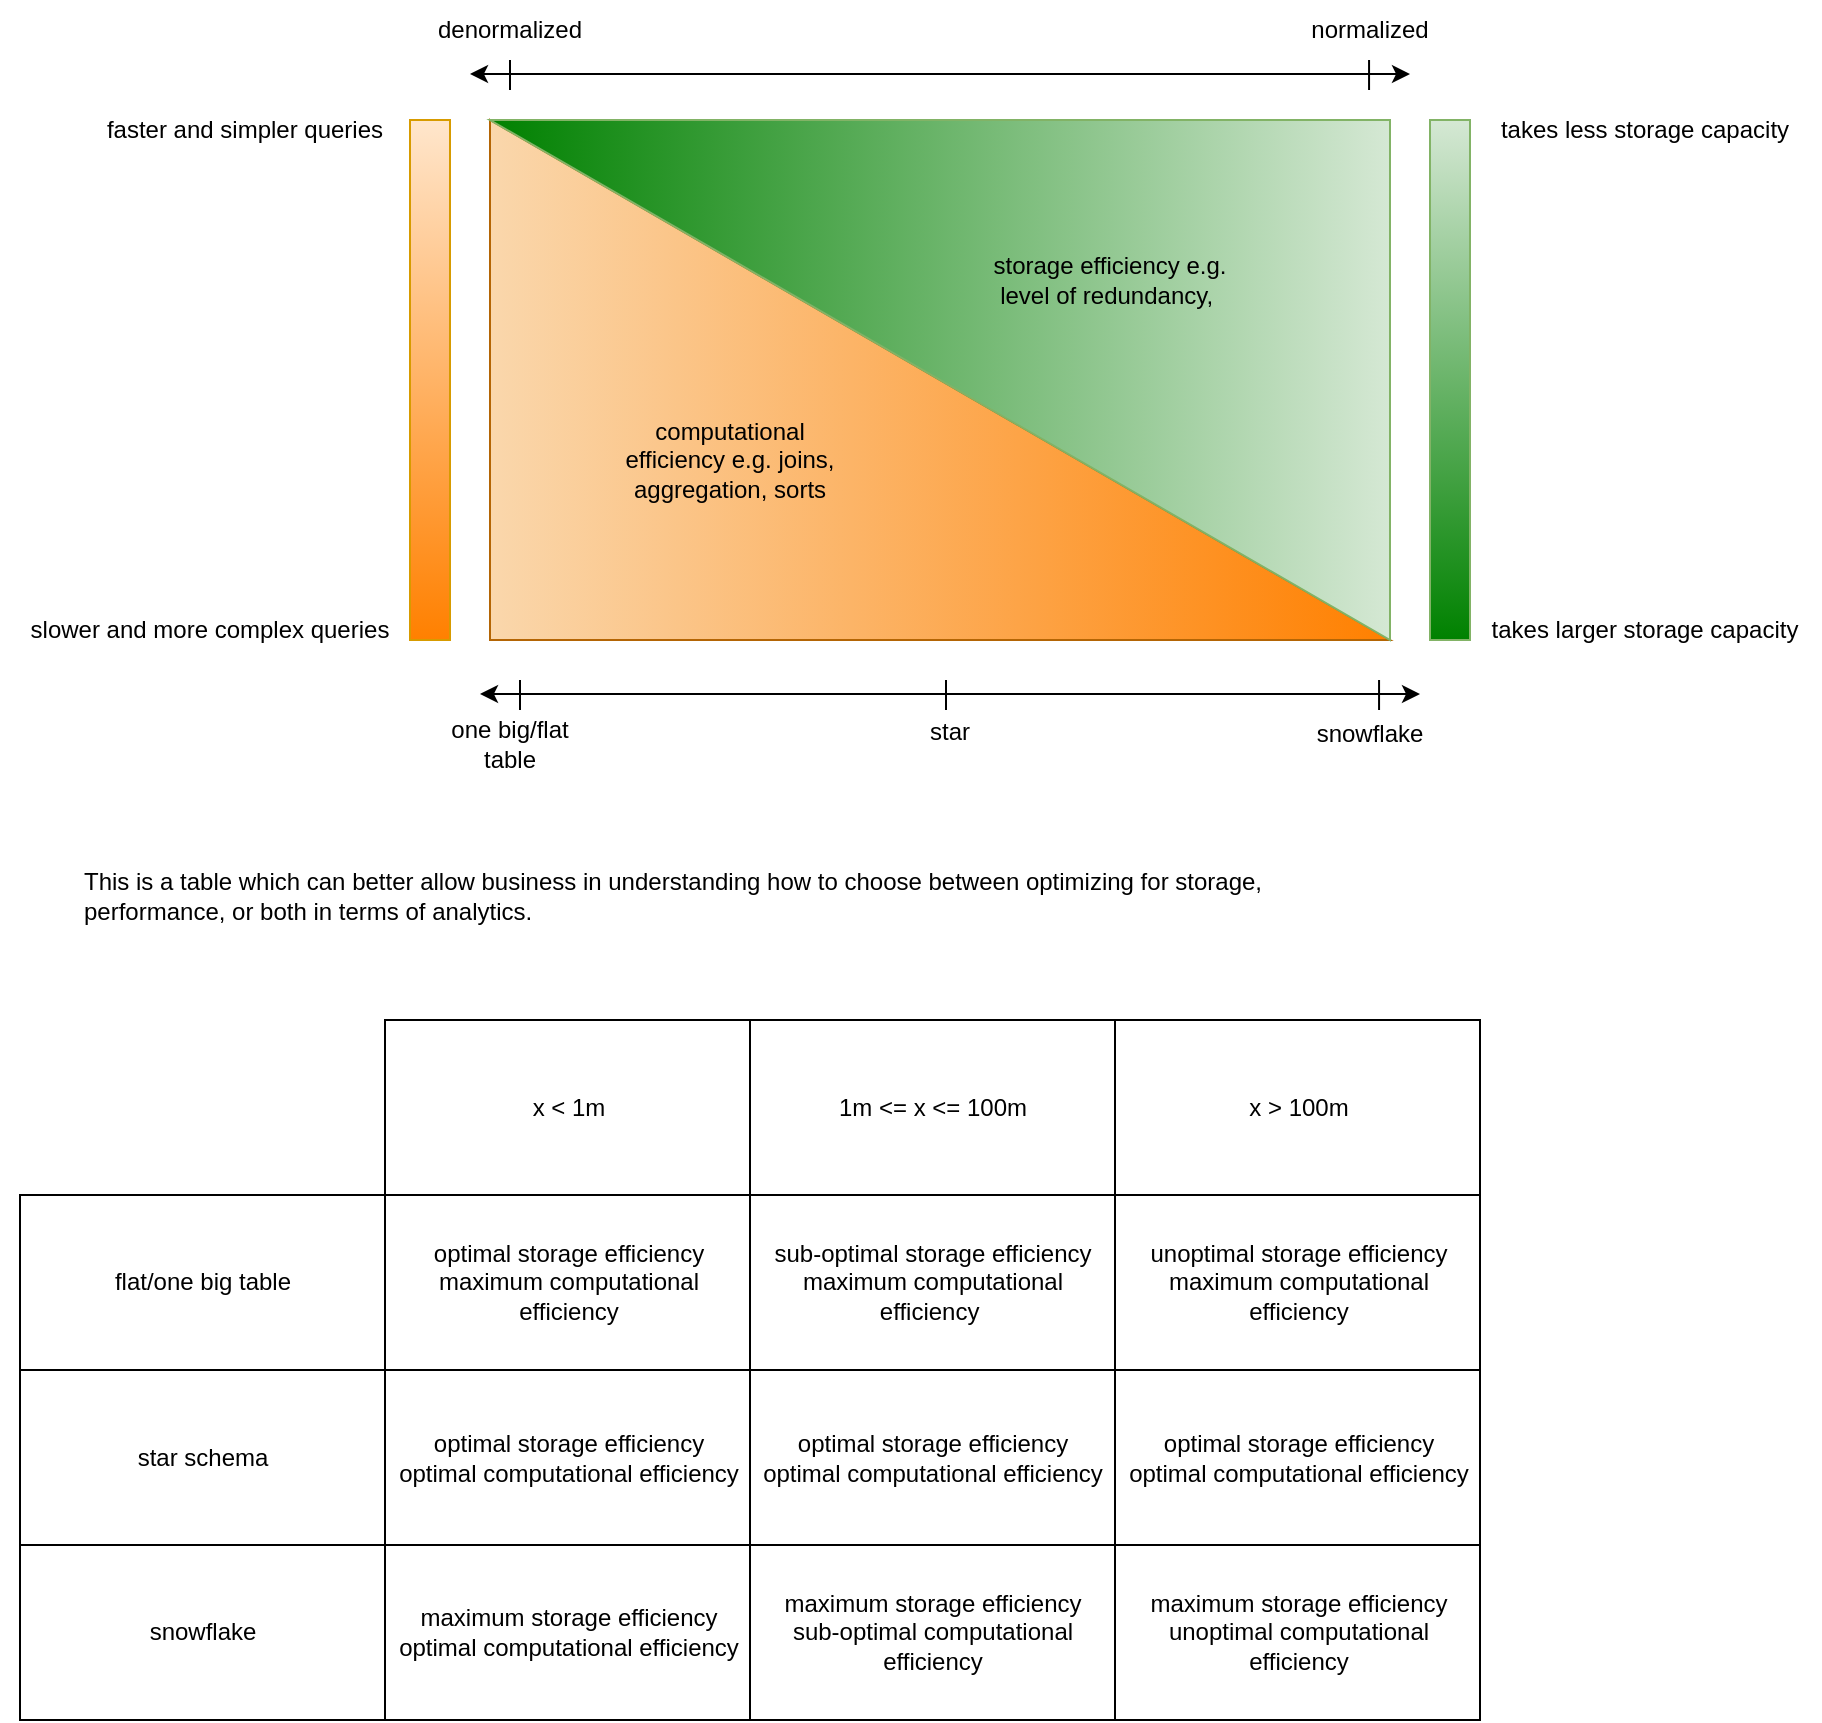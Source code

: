 <mxfile version="28.2.7">
  <diagram name="Page-1" id="xd23shvON2OgnjN9HKNj">
    <mxGraphModel dx="2063" dy="604" grid="1" gridSize="10" guides="1" tooltips="1" connect="1" arrows="1" fold="1" page="1" pageScale="1" pageWidth="850" pageHeight="1100" math="0" shadow="0">
      <root>
        <mxCell id="0" />
        <mxCell id="1" parent="0" />
        <mxCell id="7iOogVnf-w18_ywHyBui-8" value="" style="group" parent="1" vertex="1" connectable="0">
          <mxGeometry x="-135" y="140" width="450" height="260" as="geometry" />
        </mxCell>
        <mxCell id="7iOogVnf-w18_ywHyBui-4" value="" style="verticalLabelPosition=bottom;verticalAlign=top;html=1;shape=mxgraph.basic.orthogonal_triangle;fillColor=#fad7ac;strokeColor=#b46504;gradientColor=#FF8000;gradientDirection=east;" parent="7iOogVnf-w18_ywHyBui-8" vertex="1">
          <mxGeometry width="450" height="260" as="geometry" />
        </mxCell>
        <mxCell id="7iOogVnf-w18_ywHyBui-5" value="" style="verticalLabelPosition=bottom;verticalAlign=top;html=1;shape=mxgraph.basic.orthogonal_triangle;direction=west;fillColor=#d5e8d4;strokeColor=#82b366;gradientColor=#008100;gradientDirection=east;" parent="7iOogVnf-w18_ywHyBui-8" vertex="1">
          <mxGeometry width="450" height="260" as="geometry" />
        </mxCell>
        <mxCell id="7iOogVnf-w18_ywHyBui-7" value="computational efficiency e.g. joins, aggregation, sorts" style="text;html=1;whiteSpace=wrap;strokeColor=none;fillColor=none;align=center;verticalAlign=middle;rounded=0;" parent="7iOogVnf-w18_ywHyBui-8" vertex="1">
          <mxGeometry x="60" y="140" width="120" height="60" as="geometry" />
        </mxCell>
        <mxCell id="7iOogVnf-w18_ywHyBui-9" value="storage efficiency e.g. level of redundancy,&amp;nbsp;" style="text;html=1;whiteSpace=wrap;strokeColor=none;fillColor=none;align=center;verticalAlign=middle;rounded=0;" parent="7iOogVnf-w18_ywHyBui-8" vertex="1">
          <mxGeometry x="250" y="50" width="120" height="60" as="geometry" />
        </mxCell>
        <mxCell id="7iOogVnf-w18_ywHyBui-13" value="one big/flat table" style="text;html=1;whiteSpace=wrap;strokeColor=none;fillColor=none;align=center;verticalAlign=middle;rounded=0;" parent="1" vertex="1">
          <mxGeometry x="-170" y="437" width="90" height="30" as="geometry" />
        </mxCell>
        <mxCell id="7iOogVnf-w18_ywHyBui-14" value="star" style="text;html=1;whiteSpace=wrap;strokeColor=none;fillColor=none;align=center;verticalAlign=middle;rounded=0;" parent="1" vertex="1">
          <mxGeometry x="50" y="437" width="90" height="18" as="geometry" />
        </mxCell>
        <mxCell id="7iOogVnf-w18_ywHyBui-15" value="" style="group" parent="1" vertex="1" connectable="0">
          <mxGeometry x="-140" y="420" width="470" height="15" as="geometry" />
        </mxCell>
        <mxCell id="7iOogVnf-w18_ywHyBui-6" value="" style="endArrow=classic;startArrow=classic;html=1;rounded=0;" parent="7iOogVnf-w18_ywHyBui-15" edge="1">
          <mxGeometry width="50" height="50" relative="1" as="geometry">
            <mxPoint y="7" as="sourcePoint" />
            <mxPoint x="470" y="7" as="targetPoint" />
          </mxGeometry>
        </mxCell>
        <mxCell id="7iOogVnf-w18_ywHyBui-10" value="" style="endArrow=none;html=1;rounded=0;" parent="7iOogVnf-w18_ywHyBui-15" edge="1">
          <mxGeometry width="50" height="50" relative="1" as="geometry">
            <mxPoint x="20" as="sourcePoint" />
            <mxPoint x="20" as="targetPoint" />
            <Array as="points">
              <mxPoint x="20" y="15" />
            </Array>
          </mxGeometry>
        </mxCell>
        <mxCell id="7iOogVnf-w18_ywHyBui-11" value="" style="endArrow=none;html=1;rounded=0;" parent="7iOogVnf-w18_ywHyBui-15" edge="1">
          <mxGeometry width="50" height="50" relative="1" as="geometry">
            <mxPoint x="233" as="sourcePoint" />
            <mxPoint x="233" as="targetPoint" />
            <Array as="points">
              <mxPoint x="233" y="15" />
            </Array>
          </mxGeometry>
        </mxCell>
        <mxCell id="7iOogVnf-w18_ywHyBui-12" value="" style="endArrow=none;html=1;rounded=0;" parent="7iOogVnf-w18_ywHyBui-15" edge="1">
          <mxGeometry width="50" height="50" relative="1" as="geometry">
            <mxPoint x="449.53" as="sourcePoint" />
            <mxPoint x="449.53" as="targetPoint" />
            <Array as="points">
              <mxPoint x="449.53" y="15" />
            </Array>
          </mxGeometry>
        </mxCell>
        <mxCell id="7iOogVnf-w18_ywHyBui-16" value="snowflake" style="text;html=1;whiteSpace=wrap;strokeColor=none;fillColor=none;align=center;verticalAlign=middle;rounded=0;" parent="1" vertex="1">
          <mxGeometry x="260" y="437" width="90" height="20" as="geometry" />
        </mxCell>
        <mxCell id="7iOogVnf-w18_ywHyBui-17" value="" style="rounded=0;whiteSpace=wrap;html=1;fillColor=#d5e8d4;strokeColor=#82b366;gradientColor=#008100;" parent="1" vertex="1">
          <mxGeometry x="335" y="140" width="20" height="260" as="geometry" />
        </mxCell>
        <mxCell id="7iOogVnf-w18_ywHyBui-18" value="" style="rounded=0;whiteSpace=wrap;html=1;fillColor=#ffe6cc;strokeColor=#d79b00;gradientColor=#FF8000;" parent="1" vertex="1">
          <mxGeometry x="-175" y="140" width="20" height="260" as="geometry" />
        </mxCell>
        <mxCell id="7iOogVnf-w18_ywHyBui-19" value="slower and more complex queries" style="text;html=1;whiteSpace=wrap;strokeColor=none;fillColor=none;align=center;verticalAlign=middle;rounded=0;" parent="1" vertex="1">
          <mxGeometry x="-380" y="380" width="210" height="30" as="geometry" />
        </mxCell>
        <mxCell id="7iOogVnf-w18_ywHyBui-21" value="faster and simpler queries" style="text;html=1;whiteSpace=wrap;strokeColor=none;fillColor=none;align=center;verticalAlign=middle;rounded=0;" parent="1" vertex="1">
          <mxGeometry x="-340" y="130" width="165" height="30" as="geometry" />
        </mxCell>
        <mxCell id="7iOogVnf-w18_ywHyBui-22" value="takes larger storage capacity" style="text;html=1;whiteSpace=wrap;strokeColor=none;fillColor=none;align=center;verticalAlign=middle;rounded=0;" parent="1" vertex="1">
          <mxGeometry x="355" y="380" width="175" height="30" as="geometry" />
        </mxCell>
        <mxCell id="7iOogVnf-w18_ywHyBui-23" value="takes less storage capacity" style="text;html=1;whiteSpace=wrap;strokeColor=none;fillColor=none;align=center;verticalAlign=middle;rounded=0;" parent="1" vertex="1">
          <mxGeometry x="355" y="130" width="175" height="30" as="geometry" />
        </mxCell>
        <mxCell id="7iOogVnf-w18_ywHyBui-24" value="" style="group" parent="1" vertex="1" connectable="0">
          <mxGeometry x="-145" y="110" width="470" height="15" as="geometry" />
        </mxCell>
        <mxCell id="7iOogVnf-w18_ywHyBui-25" value="" style="endArrow=classic;startArrow=classic;html=1;rounded=0;" parent="7iOogVnf-w18_ywHyBui-24" edge="1">
          <mxGeometry width="50" height="50" relative="1" as="geometry">
            <mxPoint y="7" as="sourcePoint" />
            <mxPoint x="470" y="7" as="targetPoint" />
          </mxGeometry>
        </mxCell>
        <mxCell id="7iOogVnf-w18_ywHyBui-26" value="" style="endArrow=none;html=1;rounded=0;" parent="7iOogVnf-w18_ywHyBui-24" edge="1">
          <mxGeometry width="50" height="50" relative="1" as="geometry">
            <mxPoint x="20" as="sourcePoint" />
            <mxPoint x="20" as="targetPoint" />
            <Array as="points">
              <mxPoint x="20" y="15" />
            </Array>
          </mxGeometry>
        </mxCell>
        <mxCell id="7iOogVnf-w18_ywHyBui-28" value="" style="endArrow=none;html=1;rounded=0;" parent="7iOogVnf-w18_ywHyBui-24" edge="1">
          <mxGeometry width="50" height="50" relative="1" as="geometry">
            <mxPoint x="449.53" as="sourcePoint" />
            <mxPoint x="449.53" as="targetPoint" />
            <Array as="points">
              <mxPoint x="449.53" y="15" />
            </Array>
          </mxGeometry>
        </mxCell>
        <mxCell id="7iOogVnf-w18_ywHyBui-29" value="denormalized" style="text;html=1;whiteSpace=wrap;strokeColor=none;fillColor=none;align=center;verticalAlign=middle;rounded=0;" parent="1" vertex="1">
          <mxGeometry x="-160" y="80" width="70" height="30" as="geometry" />
        </mxCell>
        <mxCell id="7iOogVnf-w18_ywHyBui-30" value="normalized" style="text;html=1;whiteSpace=wrap;strokeColor=none;fillColor=none;align=center;verticalAlign=middle;rounded=0;" parent="1" vertex="1">
          <mxGeometry x="270" y="80" width="70" height="30" as="geometry" />
        </mxCell>
        <mxCell id="7iOogVnf-w18_ywHyBui-102" value="" style="group" parent="1" vertex="1" connectable="0">
          <mxGeometry x="-370" y="590" width="730" height="350" as="geometry" />
        </mxCell>
        <mxCell id="7iOogVnf-w18_ywHyBui-83" value="" style="group" parent="7iOogVnf-w18_ywHyBui-102" vertex="1" connectable="0">
          <mxGeometry x="182.5" width="547.5" height="87.5" as="geometry" />
        </mxCell>
        <mxCell id="7iOogVnf-w18_ywHyBui-80" value="x &amp;lt; 1m" style="rounded=0;whiteSpace=wrap;html=1;fillColor=none;" parent="7iOogVnf-w18_ywHyBui-83" vertex="1">
          <mxGeometry width="182.5" height="87.5" as="geometry" />
        </mxCell>
        <mxCell id="7iOogVnf-w18_ywHyBui-81" value="1m &amp;lt;= x &amp;lt;= 100m" style="rounded=0;whiteSpace=wrap;html=1;fillColor=none;" parent="7iOogVnf-w18_ywHyBui-83" vertex="1">
          <mxGeometry x="182.5" width="182.5" height="87.5" as="geometry" />
        </mxCell>
        <mxCell id="7iOogVnf-w18_ywHyBui-82" value="x &amp;gt; 100m" style="rounded=0;whiteSpace=wrap;html=1;fillColor=none;" parent="7iOogVnf-w18_ywHyBui-83" vertex="1">
          <mxGeometry x="365" width="182.5" height="87.5" as="geometry" />
        </mxCell>
        <mxCell id="7iOogVnf-w18_ywHyBui-90" value="flat/one big table" style="rounded=0;whiteSpace=wrap;html=1;fillColor=none;" parent="7iOogVnf-w18_ywHyBui-102" vertex="1">
          <mxGeometry y="87.5" width="182.5" height="87.5" as="geometry" />
        </mxCell>
        <mxCell id="7iOogVnf-w18_ywHyBui-91" value="star schema" style="rounded=0;whiteSpace=wrap;html=1;fillColor=none;" parent="7iOogVnf-w18_ywHyBui-102" vertex="1">
          <mxGeometry y="175" width="182.5" height="87.5" as="geometry" />
        </mxCell>
        <mxCell id="7iOogVnf-w18_ywHyBui-92" value="snowflake" style="rounded=0;whiteSpace=wrap;html=1;fillColor=none;" parent="7iOogVnf-w18_ywHyBui-102" vertex="1">
          <mxGeometry y="262.5" width="182.5" height="87.5" as="geometry" />
        </mxCell>
        <mxCell id="7iOogVnf-w18_ywHyBui-93" value="optimal storage efficiency&lt;div&gt;maximum computational efficiency&lt;/div&gt;" style="rounded=0;whiteSpace=wrap;html=1;fillColor=none;" parent="7iOogVnf-w18_ywHyBui-102" vertex="1">
          <mxGeometry x="182.5" y="87.5" width="182.5" height="87.5" as="geometry" />
        </mxCell>
        <mxCell id="7iOogVnf-w18_ywHyBui-94" value="sub-optimal storage efficiency&lt;div&gt;maximum computational efficiency&amp;nbsp;&lt;/div&gt;" style="rounded=0;whiteSpace=wrap;html=1;fillColor=none;" parent="7iOogVnf-w18_ywHyBui-102" vertex="1">
          <mxGeometry x="365" y="87.5" width="182.5" height="87.5" as="geometry" />
        </mxCell>
        <mxCell id="7iOogVnf-w18_ywHyBui-95" value="unoptimal storage efficiency&lt;div&gt;maximum computational efficiency&lt;/div&gt;" style="rounded=0;whiteSpace=wrap;html=1;fillColor=none;" parent="7iOogVnf-w18_ywHyBui-102" vertex="1">
          <mxGeometry x="547.5" y="87.5" width="182.5" height="87.5" as="geometry" />
        </mxCell>
        <mxCell id="7iOogVnf-w18_ywHyBui-96" value="optimal storage efficiency&lt;div&gt;optimal computational efficiency&lt;/div&gt;" style="rounded=0;whiteSpace=wrap;html=1;fillColor=none;" parent="7iOogVnf-w18_ywHyBui-102" vertex="1">
          <mxGeometry x="182.5" y="175" width="182.5" height="87.5" as="geometry" />
        </mxCell>
        <mxCell id="7iOogVnf-w18_ywHyBui-97" value="optimal storage efficiency&lt;div&gt;optimal computational efficiency&lt;/div&gt;" style="rounded=0;whiteSpace=wrap;html=1;fillColor=none;" parent="7iOogVnf-w18_ywHyBui-102" vertex="1">
          <mxGeometry x="365" y="175" width="182.5" height="87.5" as="geometry" />
        </mxCell>
        <mxCell id="7iOogVnf-w18_ywHyBui-98" value="optimal storage efficiency&lt;div&gt;optimal computational efficiency&lt;/div&gt;" style="rounded=0;whiteSpace=wrap;html=1;fillColor=none;" parent="7iOogVnf-w18_ywHyBui-102" vertex="1">
          <mxGeometry x="547.5" y="175" width="182.5" height="87.5" as="geometry" />
        </mxCell>
        <mxCell id="7iOogVnf-w18_ywHyBui-99" value="maximum storage efficiency&lt;div&gt;optimal computational efficiency&lt;/div&gt;" style="rounded=0;whiteSpace=wrap;html=1;fillColor=none;" parent="7iOogVnf-w18_ywHyBui-102" vertex="1">
          <mxGeometry x="182.5" y="262.5" width="182.5" height="87.5" as="geometry" />
        </mxCell>
        <mxCell id="7iOogVnf-w18_ywHyBui-100" value="maximum storage efficiency&lt;div&gt;sub-optimal computational efficiency&lt;/div&gt;" style="rounded=0;whiteSpace=wrap;html=1;fillColor=none;" parent="7iOogVnf-w18_ywHyBui-102" vertex="1">
          <mxGeometry x="365" y="262.5" width="182.5" height="87.5" as="geometry" />
        </mxCell>
        <mxCell id="7iOogVnf-w18_ywHyBui-101" value="maximum storage efficiency&lt;div&gt;unoptimal computational efficiency&lt;/div&gt;" style="rounded=0;whiteSpace=wrap;html=1;fillColor=none;" parent="7iOogVnf-w18_ywHyBui-102" vertex="1">
          <mxGeometry x="547.5" y="262.5" width="182.5" height="87.5" as="geometry" />
        </mxCell>
        <mxCell id="7iOogVnf-w18_ywHyBui-103" value="This is a table which can better allow business in understanding how to choose between optimizing for storage, performance, or both in terms of analytics." style="text;html=1;whiteSpace=wrap;strokeColor=none;fillColor=none;align=left;verticalAlign=middle;rounded=0;" parent="1" vertex="1">
          <mxGeometry x="-340" y="485" width="630" height="85" as="geometry" />
        </mxCell>
      </root>
    </mxGraphModel>
  </diagram>
</mxfile>
